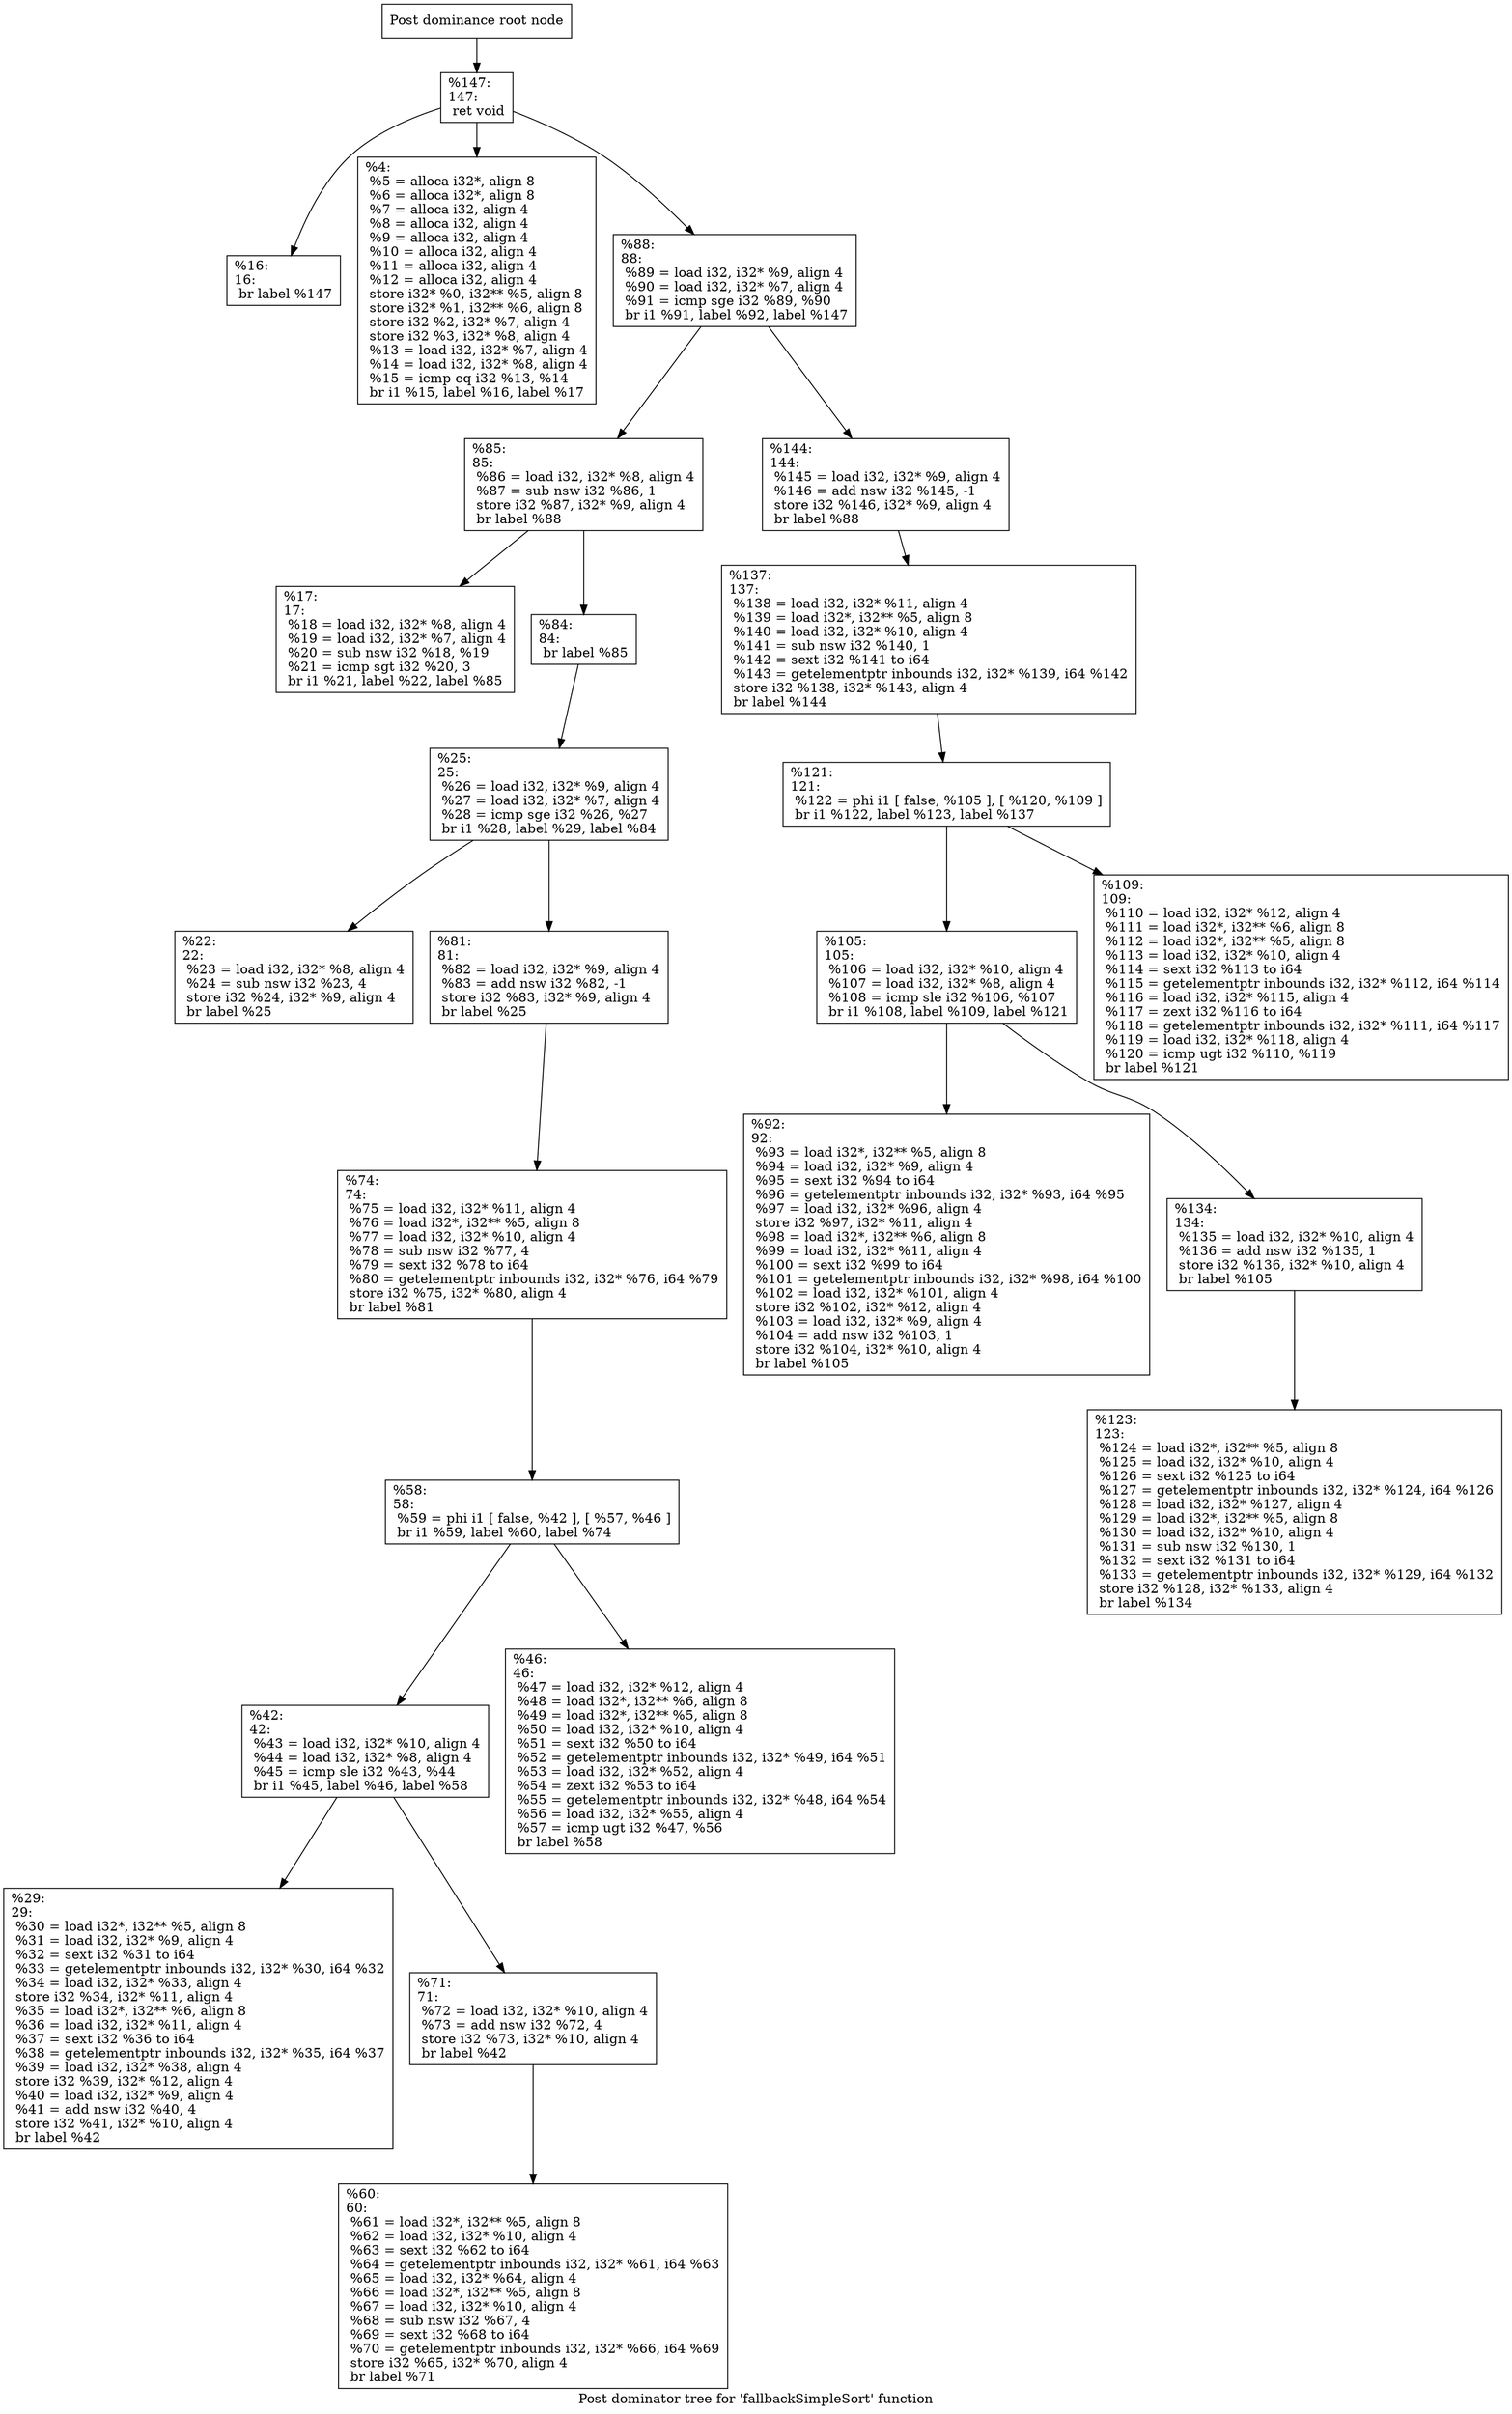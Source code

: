 digraph "Post dominator tree for 'fallbackSimpleSort' function" {
	label="Post dominator tree for 'fallbackSimpleSort' function";

	Node0x1539a30 [shape=record,label="{Post dominance root node}"];
	Node0x1539a30 -> Node0x1635ef0;
	Node0x1635ef0 [shape=record,label="{%147:\l147:                                              \l  ret void\l}"];
	Node0x1635ef0 -> Node0x16b8fa0;
	Node0x1635ef0 -> Node0x1474380;
	Node0x1635ef0 -> Node0x145e8b0;
	Node0x16b8fa0 [shape=record,label="{%16:\l16:                                               \l  br label %147\l}"];
	Node0x1474380 [shape=record,label="{%4:\l  %5 = alloca i32*, align 8\l  %6 = alloca i32*, align 8\l  %7 = alloca i32, align 4\l  %8 = alloca i32, align 4\l  %9 = alloca i32, align 4\l  %10 = alloca i32, align 4\l  %11 = alloca i32, align 4\l  %12 = alloca i32, align 4\l  store i32* %0, i32** %5, align 8\l  store i32* %1, i32** %6, align 8\l  store i32 %2, i32* %7, align 4\l  store i32 %3, i32* %8, align 4\l  %13 = load i32, i32* %7, align 4\l  %14 = load i32, i32* %8, align 4\l  %15 = icmp eq i32 %13, %14\l  br i1 %15, label %16, label %17\l}"];
	Node0x145e8b0 [shape=record,label="{%88:\l88:                                               \l  %89 = load i32, i32* %9, align 4\l  %90 = load i32, i32* %7, align 4\l  %91 = icmp sge i32 %89, %90\l  br i1 %91, label %92, label %147\l}"];
	Node0x145e8b0 -> Node0x15cc060;
	Node0x145e8b0 -> Node0x16ba7b0;
	Node0x15cc060 [shape=record,label="{%85:\l85:                                               \l  %86 = load i32, i32* %8, align 4\l  %87 = sub nsw i32 %86, 1\l  store i32 %87, i32* %9, align 4\l  br label %88\l}"];
	Node0x15cc060 -> Node0x1440460;
	Node0x15cc060 -> Node0x16d2430;
	Node0x1440460 [shape=record,label="{%17:\l17:                                               \l  %18 = load i32, i32* %8, align 4\l  %19 = load i32, i32* %7, align 4\l  %20 = sub nsw i32 %18, %19\l  %21 = icmp sgt i32 %20, 3\l  br i1 %21, label %22, label %85\l}"];
	Node0x16d2430 [shape=record,label="{%84:\l84:                                               \l  br label %85\l}"];
	Node0x16d2430 -> Node0x15de780;
	Node0x15de780 [shape=record,label="{%25:\l25:                                               \l  %26 = load i32, i32* %9, align 4\l  %27 = load i32, i32* %7, align 4\l  %28 = icmp sge i32 %26, %27\l  br i1 %28, label %29, label %84\l}"];
	Node0x15de780 -> Node0x16b3bd0;
	Node0x15de780 -> Node0x1469630;
	Node0x16b3bd0 [shape=record,label="{%22:\l22:                                               \l  %23 = load i32, i32* %8, align 4\l  %24 = sub nsw i32 %23, 4\l  store i32 %24, i32* %9, align 4\l  br label %25\l}"];
	Node0x1469630 [shape=record,label="{%81:\l81:                                               \l  %82 = load i32, i32* %9, align 4\l  %83 = add nsw i32 %82, -1\l  store i32 %83, i32* %9, align 4\l  br label %25\l}"];
	Node0x1469630 -> Node0x13b7880;
	Node0x13b7880 [shape=record,label="{%74:\l74:                                               \l  %75 = load i32, i32* %11, align 4\l  %76 = load i32*, i32** %5, align 8\l  %77 = load i32, i32* %10, align 4\l  %78 = sub nsw i32 %77, 4\l  %79 = sext i32 %78 to i64\l  %80 = getelementptr inbounds i32, i32* %76, i64 %79\l  store i32 %75, i32* %80, align 4\l  br label %81\l}"];
	Node0x13b7880 -> Node0x13e2590;
	Node0x13e2590 [shape=record,label="{%58:\l58:                                               \l  %59 = phi i1 [ false, %42 ], [ %57, %46 ]\l  br i1 %59, label %60, label %74\l}"];
	Node0x13e2590 -> Node0x1642a10;
	Node0x13e2590 -> Node0x1630340;
	Node0x1642a10 [shape=record,label="{%42:\l42:                                               \l  %43 = load i32, i32* %10, align 4\l  %44 = load i32, i32* %8, align 4\l  %45 = icmp sle i32 %43, %44\l  br i1 %45, label %46, label %58\l}"];
	Node0x1642a10 -> Node0x1636960;
	Node0x1642a10 -> Node0x16ccf80;
	Node0x1636960 [shape=record,label="{%29:\l29:                                               \l  %30 = load i32*, i32** %5, align 8\l  %31 = load i32, i32* %9, align 4\l  %32 = sext i32 %31 to i64\l  %33 = getelementptr inbounds i32, i32* %30, i64 %32\l  %34 = load i32, i32* %33, align 4\l  store i32 %34, i32* %11, align 4\l  %35 = load i32*, i32** %6, align 8\l  %36 = load i32, i32* %11, align 4\l  %37 = sext i32 %36 to i64\l  %38 = getelementptr inbounds i32, i32* %35, i64 %37\l  %39 = load i32, i32* %38, align 4\l  store i32 %39, i32* %12, align 4\l  %40 = load i32, i32* %9, align 4\l  %41 = add nsw i32 %40, 4\l  store i32 %41, i32* %10, align 4\l  br label %42\l}"];
	Node0x16ccf80 [shape=record,label="{%71:\l71:                                               \l  %72 = load i32, i32* %10, align 4\l  %73 = add nsw i32 %72, 4\l  store i32 %73, i32* %10, align 4\l  br label %42\l}"];
	Node0x16ccf80 -> Node0x1636c70;
	Node0x1636c70 [shape=record,label="{%60:\l60:                                               \l  %61 = load i32*, i32** %5, align 8\l  %62 = load i32, i32* %10, align 4\l  %63 = sext i32 %62 to i64\l  %64 = getelementptr inbounds i32, i32* %61, i64 %63\l  %65 = load i32, i32* %64, align 4\l  %66 = load i32*, i32** %5, align 8\l  %67 = load i32, i32* %10, align 4\l  %68 = sub nsw i32 %67, 4\l  %69 = sext i32 %68 to i64\l  %70 = getelementptr inbounds i32, i32* %66, i64 %69\l  store i32 %65, i32* %70, align 4\l  br label %71\l}"];
	Node0x1630340 [shape=record,label="{%46:\l46:                                               \l  %47 = load i32, i32* %12, align 4\l  %48 = load i32*, i32** %6, align 8\l  %49 = load i32*, i32** %5, align 8\l  %50 = load i32, i32* %10, align 4\l  %51 = sext i32 %50 to i64\l  %52 = getelementptr inbounds i32, i32* %49, i64 %51\l  %53 = load i32, i32* %52, align 4\l  %54 = zext i32 %53 to i64\l  %55 = getelementptr inbounds i32, i32* %48, i64 %54\l  %56 = load i32, i32* %55, align 4\l  %57 = icmp ugt i32 %47, %56\l  br label %58\l}"];
	Node0x16ba7b0 [shape=record,label="{%144:\l144:                                              \l  %145 = load i32, i32* %9, align 4\l  %146 = add nsw i32 %145, -1\l  store i32 %146, i32* %9, align 4\l  br label %88\l}"];
	Node0x16ba7b0 -> Node0x13dc470;
	Node0x13dc470 [shape=record,label="{%137:\l137:                                              \l  %138 = load i32, i32* %11, align 4\l  %139 = load i32*, i32** %5, align 8\l  %140 = load i32, i32* %10, align 4\l  %141 = sub nsw i32 %140, 1\l  %142 = sext i32 %141 to i64\l  %143 = getelementptr inbounds i32, i32* %139, i64 %142\l  store i32 %138, i32* %143, align 4\l  br label %144\l}"];
	Node0x13dc470 -> Node0x15fc080;
	Node0x15fc080 [shape=record,label="{%121:\l121:                                              \l  %122 = phi i1 [ false, %105 ], [ %120, %109 ]\l  br i1 %122, label %123, label %137\l}"];
	Node0x15fc080 -> Node0x1613cf0;
	Node0x15fc080 -> Node0x16267a0;
	Node0x1613cf0 [shape=record,label="{%105:\l105:                                              \l  %106 = load i32, i32* %10, align 4\l  %107 = load i32, i32* %8, align 4\l  %108 = icmp sle i32 %106, %107\l  br i1 %108, label %109, label %121\l}"];
	Node0x1613cf0 -> Node0x15668c0;
	Node0x1613cf0 -> Node0x16b49f0;
	Node0x15668c0 [shape=record,label="{%92:\l92:                                               \l  %93 = load i32*, i32** %5, align 8\l  %94 = load i32, i32* %9, align 4\l  %95 = sext i32 %94 to i64\l  %96 = getelementptr inbounds i32, i32* %93, i64 %95\l  %97 = load i32, i32* %96, align 4\l  store i32 %97, i32* %11, align 4\l  %98 = load i32*, i32** %6, align 8\l  %99 = load i32, i32* %11, align 4\l  %100 = sext i32 %99 to i64\l  %101 = getelementptr inbounds i32, i32* %98, i64 %100\l  %102 = load i32, i32* %101, align 4\l  store i32 %102, i32* %12, align 4\l  %103 = load i32, i32* %9, align 4\l  %104 = add nsw i32 %103, 1\l  store i32 %104, i32* %10, align 4\l  br label %105\l}"];
	Node0x16b49f0 [shape=record,label="{%134:\l134:                                              \l  %135 = load i32, i32* %10, align 4\l  %136 = add nsw i32 %135, 1\l  store i32 %136, i32* %10, align 4\l  br label %105\l}"];
	Node0x16b49f0 -> Node0x143c790;
	Node0x143c790 [shape=record,label="{%123:\l123:                                              \l  %124 = load i32*, i32** %5, align 8\l  %125 = load i32, i32* %10, align 4\l  %126 = sext i32 %125 to i64\l  %127 = getelementptr inbounds i32, i32* %124, i64 %126\l  %128 = load i32, i32* %127, align 4\l  %129 = load i32*, i32** %5, align 8\l  %130 = load i32, i32* %10, align 4\l  %131 = sub nsw i32 %130, 1\l  %132 = sext i32 %131 to i64\l  %133 = getelementptr inbounds i32, i32* %129, i64 %132\l  store i32 %128, i32* %133, align 4\l  br label %134\l}"];
	Node0x16267a0 [shape=record,label="{%109:\l109:                                              \l  %110 = load i32, i32* %12, align 4\l  %111 = load i32*, i32** %6, align 8\l  %112 = load i32*, i32** %5, align 8\l  %113 = load i32, i32* %10, align 4\l  %114 = sext i32 %113 to i64\l  %115 = getelementptr inbounds i32, i32* %112, i64 %114\l  %116 = load i32, i32* %115, align 4\l  %117 = zext i32 %116 to i64\l  %118 = getelementptr inbounds i32, i32* %111, i64 %117\l  %119 = load i32, i32* %118, align 4\l  %120 = icmp ugt i32 %110, %119\l  br label %121\l}"];
}
